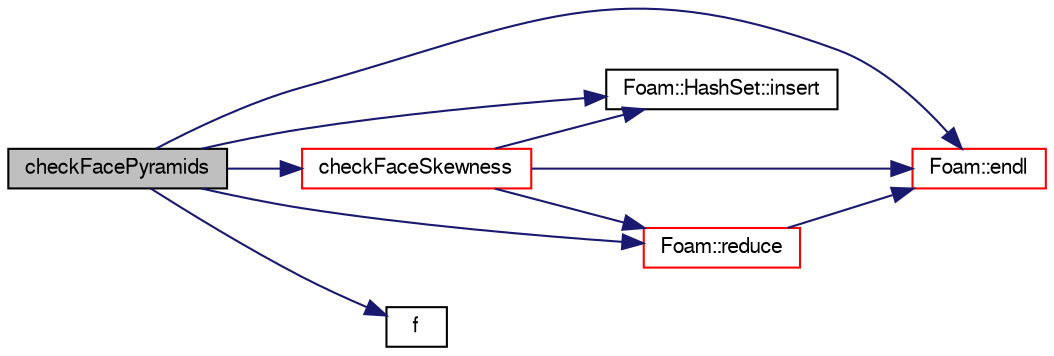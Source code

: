 digraph "checkFacePyramids"
{
  bgcolor="transparent";
  edge [fontname="FreeSans",fontsize="10",labelfontname="FreeSans",labelfontsize="10"];
  node [fontname="FreeSans",fontsize="10",shape=record];
  rankdir="LR";
  Node13191 [label="checkFacePyramids",height=0.2,width=0.4,color="black", fillcolor="grey75", style="filled", fontcolor="black"];
  Node13191 -> Node13192 [color="midnightblue",fontsize="10",style="solid",fontname="FreeSans"];
  Node13192 [label="checkFaceSkewness",height=0.2,width=0.4,color="red",URL="$a27530.html#abc7996d343e94f1ec0d601d5828d9413",tooltip="Check face skewness. "];
  Node13192 -> Node13193 [color="midnightblue",fontsize="10",style="solid",fontname="FreeSans"];
  Node13193 [label="Foam::endl",height=0.2,width=0.4,color="red",URL="$a21124.html#a2db8fe02a0d3909e9351bb4275b23ce4",tooltip="Add newline and flush stream. "];
  Node13192 -> Node13196 [color="midnightblue",fontsize="10",style="solid",fontname="FreeSans"];
  Node13196 [label="Foam::HashSet::insert",height=0.2,width=0.4,color="black",URL="$a25690.html#a49f0753d9652681fc3a81f59951a0ad7",tooltip="Insert a new entry. "];
  Node13192 -> Node13197 [color="midnightblue",fontsize="10",style="solid",fontname="FreeSans"];
  Node13197 [label="Foam::reduce",height=0.2,width=0.4,color="red",URL="$a21124.html#a7ffd6af4acc2eb9ba72ee296b5ecda23"];
  Node13197 -> Node13193 [color="midnightblue",fontsize="10",style="solid",fontname="FreeSans"];
  Node13191 -> Node13193 [color="midnightblue",fontsize="10",style="solid",fontname="FreeSans"];
  Node13191 -> Node13269 [color="midnightblue",fontsize="10",style="solid",fontname="FreeSans"];
  Node13269 [label="f",height=0.2,width=0.4,color="black",URL="$a17900.html#a888be93833ac7a23170555c69c690288"];
  Node13191 -> Node13196 [color="midnightblue",fontsize="10",style="solid",fontname="FreeSans"];
  Node13191 -> Node13197 [color="midnightblue",fontsize="10",style="solid",fontname="FreeSans"];
}
